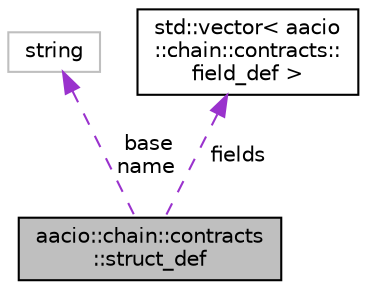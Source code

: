 digraph "aacio::chain::contracts::struct_def"
{
  edge [fontname="Helvetica",fontsize="10",labelfontname="Helvetica",labelfontsize="10"];
  node [fontname="Helvetica",fontsize="10",shape=record];
  Node1 [label="aacio::chain::contracts\l::struct_def",height=0.2,width=0.4,color="black", fillcolor="grey75", style="filled", fontcolor="black"];
  Node2 -> Node1 [dir="back",color="darkorchid3",fontsize="10",style="dashed",label=" base\nname" ,fontname="Helvetica"];
  Node2 [label="string",height=0.2,width=0.4,color="grey75", fillcolor="white", style="filled"];
  Node3 -> Node1 [dir="back",color="darkorchid3",fontsize="10",style="dashed",label=" fields" ,fontname="Helvetica"];
  Node3 [label="std::vector\< aacio\l::chain::contracts::\lfield_def \>",height=0.2,width=0.4,color="black", fillcolor="white", style="filled",URL="$classstd_1_1vector.html"];
}
